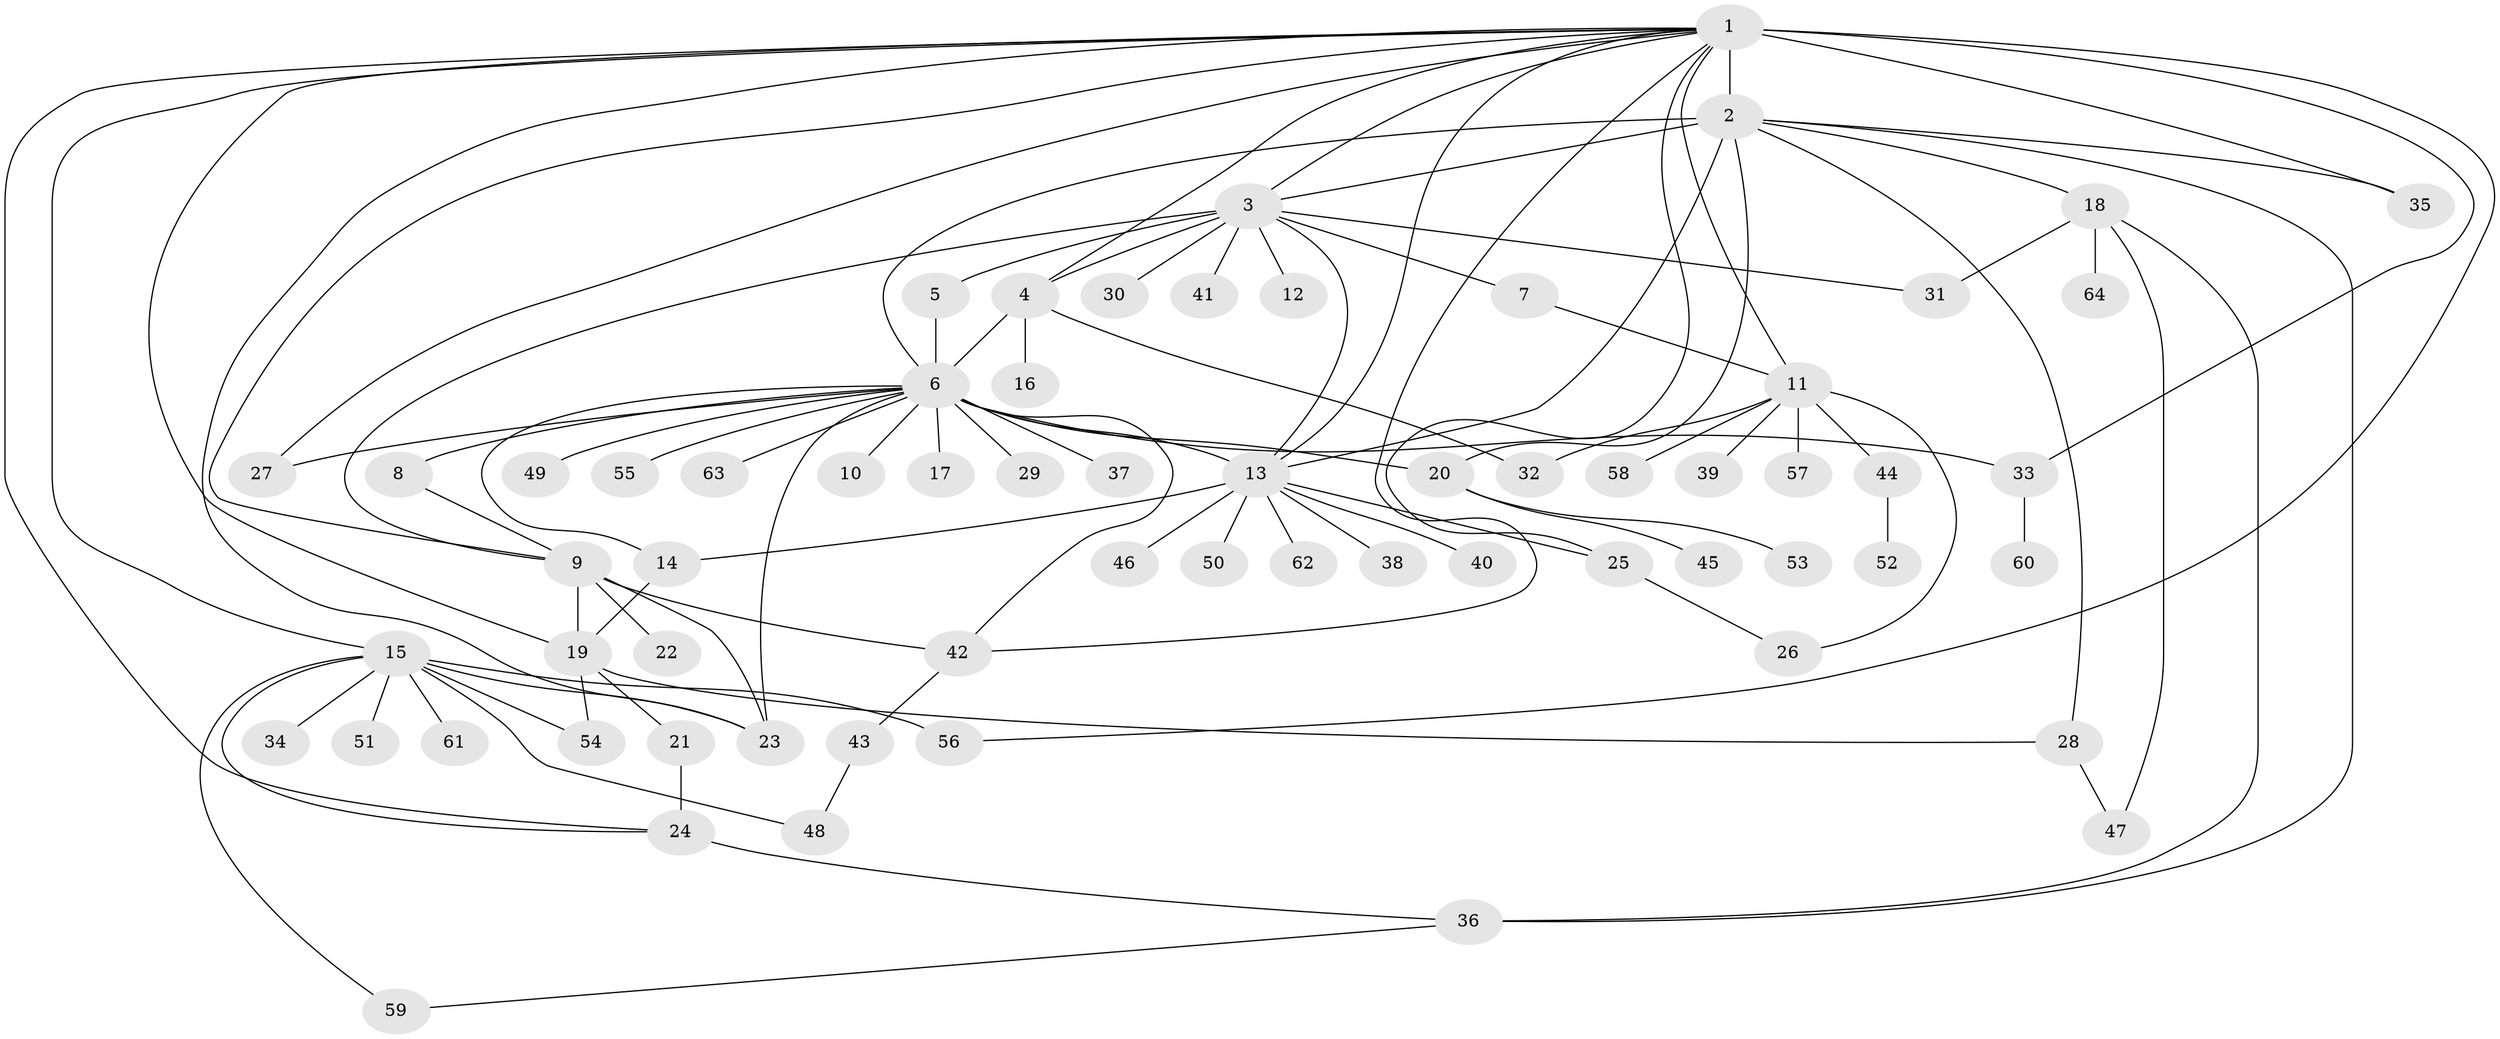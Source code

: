 // original degree distribution, {3: 0.07874015748031496, 45: 0.007874015748031496, 13: 0.007874015748031496, 6: 0.023622047244094488, 1: 0.49606299212598426, 2: 0.25196850393700787, 22: 0.007874015748031496, 5: 0.07086614173228346, 9: 0.007874015748031496, 14: 0.007874015748031496, 7: 0.007874015748031496, 12: 0.007874015748031496, 4: 0.023622047244094488}
// Generated by graph-tools (version 1.1) at 2025/35/03/09/25 02:35:37]
// undirected, 64 vertices, 99 edges
graph export_dot {
graph [start="1"]
  node [color=gray90,style=filled];
  1;
  2;
  3;
  4;
  5;
  6;
  7;
  8;
  9;
  10;
  11;
  12;
  13;
  14;
  15;
  16;
  17;
  18;
  19;
  20;
  21;
  22;
  23;
  24;
  25;
  26;
  27;
  28;
  29;
  30;
  31;
  32;
  33;
  34;
  35;
  36;
  37;
  38;
  39;
  40;
  41;
  42;
  43;
  44;
  45;
  46;
  47;
  48;
  49;
  50;
  51;
  52;
  53;
  54;
  55;
  56;
  57;
  58;
  59;
  60;
  61;
  62;
  63;
  64;
  1 -- 2 [weight=28.999999999999996];
  1 -- 3 [weight=0.9999999999999999];
  1 -- 4 [weight=0.9999999999999999];
  1 -- 9 [weight=0.9999999999999999];
  1 -- 11 [weight=0.9999999999999999];
  1 -- 13 [weight=0.9999999999999999];
  1 -- 15 [weight=1.9999999999999998];
  1 -- 19 [weight=0.9999999999999999];
  1 -- 23 [weight=0.9999999999999999];
  1 -- 24 [weight=0.9999999999999999];
  1 -- 25 [weight=0.9999999999999999];
  1 -- 27 [weight=0.9999999999999999];
  1 -- 33 [weight=0.9999999999999999];
  1 -- 35 [weight=0.9999999999999999];
  1 -- 42 [weight=0.9999999999999999];
  1 -- 56 [weight=0.9999999999999999];
  2 -- 3 [weight=1.0];
  2 -- 6 [weight=1.0];
  2 -- 13 [weight=1.0];
  2 -- 18 [weight=1.0];
  2 -- 20 [weight=1.0];
  2 -- 28 [weight=1.0];
  2 -- 35 [weight=1.0];
  2 -- 36 [weight=1.0];
  3 -- 4 [weight=1.0];
  3 -- 5 [weight=1.0];
  3 -- 7 [weight=1.0];
  3 -- 9 [weight=1.0];
  3 -- 12 [weight=1.0];
  3 -- 13 [weight=1.0];
  3 -- 30 [weight=1.0];
  3 -- 31 [weight=1.0];
  3 -- 41 [weight=1.0];
  4 -- 6 [weight=1.0];
  4 -- 16 [weight=1.0];
  4 -- 32 [weight=1.0];
  5 -- 6 [weight=1.0];
  6 -- 8 [weight=1.0];
  6 -- 10 [weight=1.0];
  6 -- 13 [weight=1.0];
  6 -- 14 [weight=1.0];
  6 -- 17 [weight=1.0];
  6 -- 20 [weight=1.0];
  6 -- 23 [weight=1.0];
  6 -- 27 [weight=1.0];
  6 -- 29 [weight=1.0];
  6 -- 33 [weight=1.0];
  6 -- 37 [weight=1.0];
  6 -- 42 [weight=2.0];
  6 -- 49 [weight=1.0];
  6 -- 55 [weight=1.0];
  6 -- 63 [weight=1.0];
  7 -- 11 [weight=1.0];
  8 -- 9 [weight=1.0];
  9 -- 19 [weight=1.0];
  9 -- 22 [weight=1.0];
  9 -- 23 [weight=1.0];
  9 -- 42 [weight=1.0];
  11 -- 26 [weight=1.0];
  11 -- 32 [weight=1.0];
  11 -- 39 [weight=1.0];
  11 -- 44 [weight=1.0];
  11 -- 57 [weight=1.0];
  11 -- 58 [weight=1.0];
  13 -- 14 [weight=1.0];
  13 -- 25 [weight=1.0];
  13 -- 38 [weight=1.0];
  13 -- 40 [weight=1.0];
  13 -- 46 [weight=1.0];
  13 -- 50 [weight=1.0];
  13 -- 62 [weight=1.0];
  14 -- 19 [weight=1.0];
  15 -- 23 [weight=1.0];
  15 -- 24 [weight=1.0];
  15 -- 34 [weight=1.0];
  15 -- 48 [weight=1.0];
  15 -- 51 [weight=1.0];
  15 -- 54 [weight=1.0];
  15 -- 56 [weight=1.0];
  15 -- 59 [weight=1.0];
  15 -- 61 [weight=1.0];
  18 -- 31 [weight=1.0];
  18 -- 36 [weight=1.0];
  18 -- 47 [weight=1.0];
  18 -- 64 [weight=1.0];
  19 -- 21 [weight=1.0];
  19 -- 28 [weight=1.0];
  19 -- 54 [weight=1.0];
  20 -- 45 [weight=1.0];
  20 -- 53 [weight=1.0];
  21 -- 24 [weight=1.0];
  24 -- 36 [weight=1.0];
  25 -- 26 [weight=1.0];
  28 -- 47 [weight=1.0];
  33 -- 60 [weight=1.0];
  36 -- 59 [weight=1.0];
  42 -- 43 [weight=1.0];
  43 -- 48 [weight=1.0];
  44 -- 52 [weight=1.0];
}
